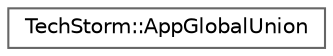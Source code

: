digraph "Graphical Class Hierarchy"
{
 // LATEX_PDF_SIZE
  bgcolor="transparent";
  edge [fontname=Helvetica,fontsize=10,labelfontname=Helvetica,labelfontsize=10];
  node [fontname=Helvetica,fontsize=10,shape=box,height=0.2,width=0.4];
  rankdir="LR";
  Node0 [id="Node000000",label="TechStorm::AppGlobalUnion",height=0.2,width=0.4,color="grey40", fillcolor="white", style="filled",URL="$union_tech_storm_1_1_app_global_union.html",tooltip=" "];
}
